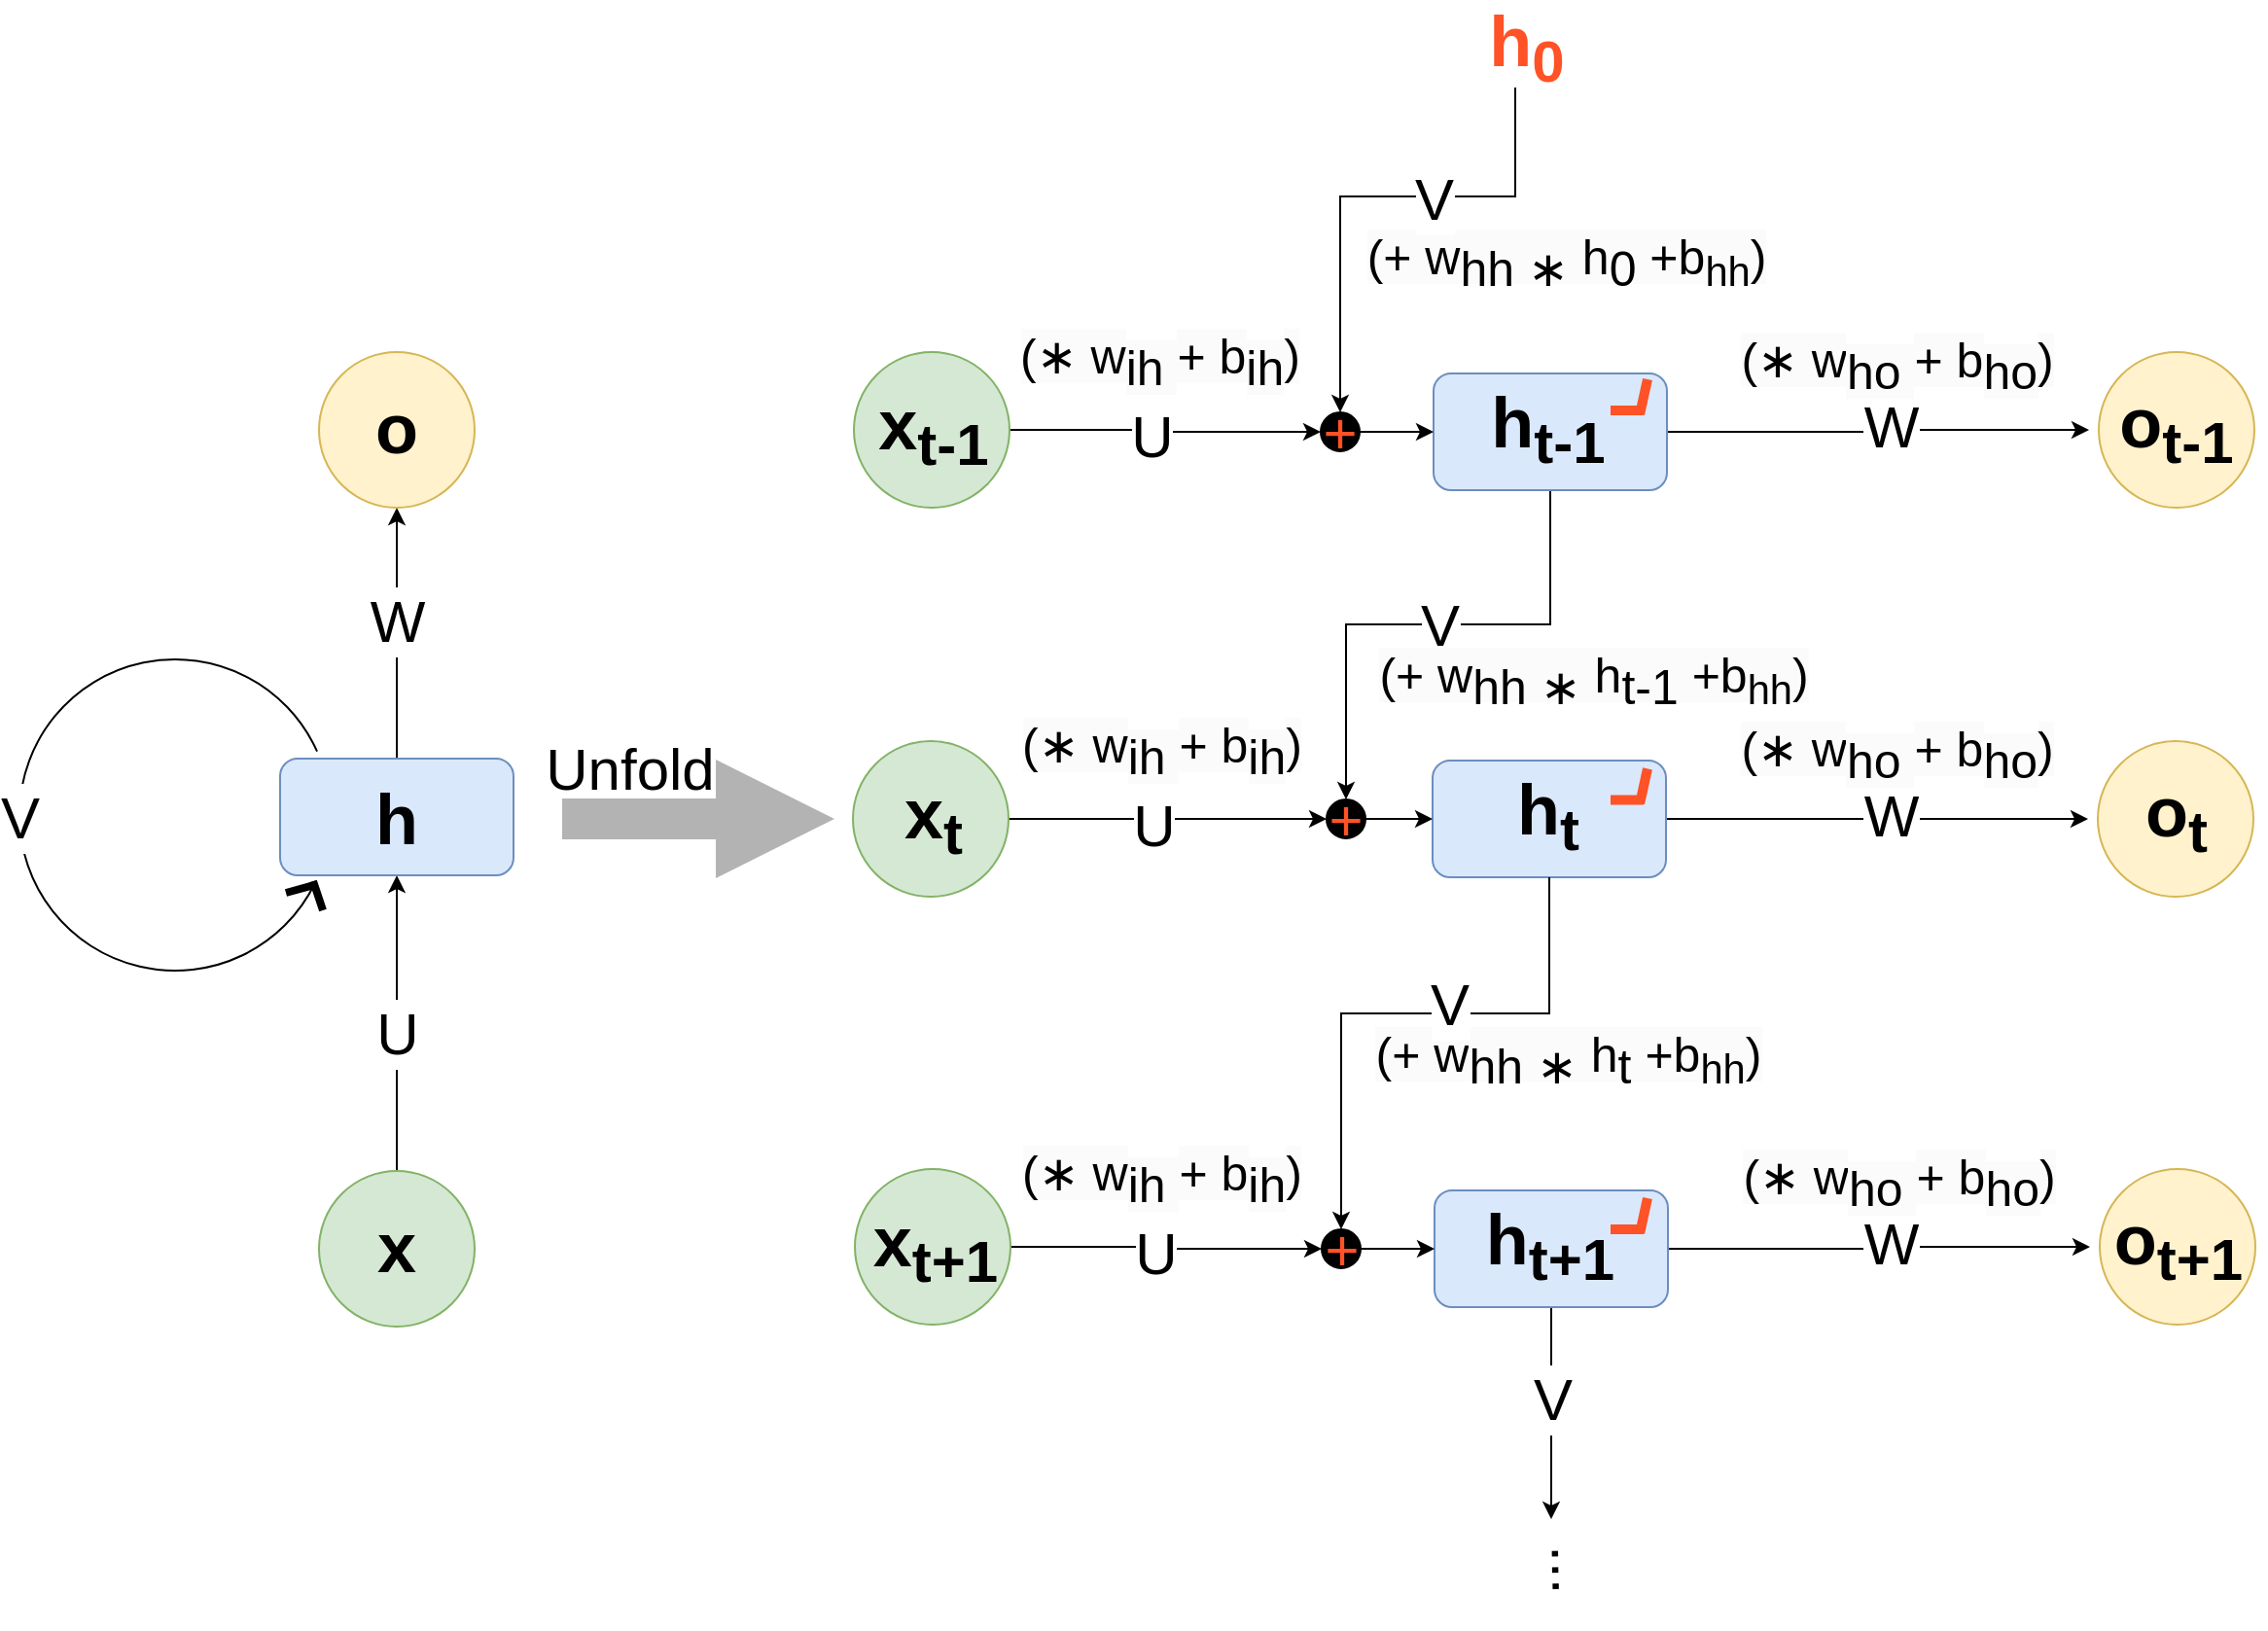 <mxfile version="20.7.4" type="device"><diagram id="C7S4qRT3Q87ElioOSk3q" name="Page-1"><mxGraphModel dx="2147" dy="2349" grid="1" gridSize="10" guides="1" tooltips="1" connect="1" arrows="1" fold="1" page="1" pageScale="1" pageWidth="850" pageHeight="1100" math="0" shadow="0"><root><mxCell id="0"/><mxCell id="1" parent="0"/><mxCell id="FTbYfYs00aQ1XpRKTSiw-6" style="edgeStyle=orthogonalEdgeStyle;rounded=0;orthogonalLoop=1;jettySize=auto;html=1;entryX=0;entryY=0.5;entryDx=0;entryDy=0;fontSize=36;" edge="1" parent="1" source="FTbYfYs00aQ1XpRKTSiw-1" target="FTbYfYs00aQ1XpRKTSiw-31"><mxGeometry relative="1" as="geometry"/></mxCell><mxCell id="FTbYfYs00aQ1XpRKTSiw-9" value="&lt;span style=&quot;background-color: rgb(251, 251, 251); font-size: 25px;&quot;&gt;(∗ w&lt;/span&gt;&lt;sub style=&quot;border-color: var(--border-color); background-color: rgb(251, 251, 251); font-size: 25px;&quot;&gt;ih&amp;nbsp;&lt;/sub&gt;&lt;span style=&quot;background-color: rgb(251, 251, 251); font-size: 25px;&quot;&gt;+ b&lt;/span&gt;&lt;sub style=&quot;border-color: var(--border-color); background-color: rgb(251, 251, 251); font-size: 25px;&quot;&gt;ih&lt;/sub&gt;&lt;span style=&quot;border-color: var(--border-color); background-color: rgb(251, 251, 251); font-size: 25px;&quot;&gt;)&lt;/span&gt;" style="edgeLabel;html=1;align=center;verticalAlign=middle;resizable=0;points=[];fontSize=25;" vertex="1" connectable="0" parent="FTbYfYs00aQ1XpRKTSiw-6"><mxGeometry x="-0.22" y="-1" relative="1" as="geometry"><mxPoint x="14" y="-37" as="offset"/></mxGeometry></mxCell><mxCell id="FTbYfYs00aQ1XpRKTSiw-14" value="U" style="edgeLabel;html=1;align=center;verticalAlign=middle;resizable=0;points=[];fontSize=30;" vertex="1" connectable="0" parent="FTbYfYs00aQ1XpRKTSiw-6"><mxGeometry x="-0.092" y="-3" relative="1" as="geometry"><mxPoint as="offset"/></mxGeometry></mxCell><mxCell id="FTbYfYs00aQ1XpRKTSiw-1" value="" style="ellipse;whiteSpace=wrap;html=1;aspect=fixed;fillColor=#d5e8d4;strokeColor=#82b366;" vertex="1" parent="1"><mxGeometry x="40" y="120" width="80" height="80" as="geometry"/></mxCell><mxCell id="FTbYfYs00aQ1XpRKTSiw-2" value="&lt;font style=&quot;font-size: 36px;&quot;&gt;x&lt;span style=&quot;font-size: 36px;&quot;&gt;&lt;sub&gt;t-1&lt;/sub&gt;&lt;/span&gt;&lt;br style=&quot;font-size: 36px;&quot;&gt;&lt;/font&gt;" style="text;html=1;strokeColor=none;fillColor=none;align=center;verticalAlign=middle;whiteSpace=wrap;rounded=0;fontSize=36;fontStyle=1" vertex="1" parent="1"><mxGeometry x="36" y="141" width="90" height="40" as="geometry"/></mxCell><mxCell id="FTbYfYs00aQ1XpRKTSiw-12" style="edgeStyle=orthogonalEdgeStyle;rounded=0;orthogonalLoop=1;jettySize=auto;html=1;fontSize=30;" edge="1" parent="1" source="FTbYfYs00aQ1XpRKTSiw-4" target="FTbYfYs00aQ1XpRKTSiw-11"><mxGeometry relative="1" as="geometry"/></mxCell><mxCell id="FTbYfYs00aQ1XpRKTSiw-15" value="&lt;font style=&quot;font-size: 30px;&quot;&gt;W&lt;/font&gt;" style="edgeLabel;html=1;align=center;verticalAlign=middle;resizable=0;points=[];fontSize=25;" vertex="1" connectable="0" parent="FTbYfYs00aQ1XpRKTSiw-12"><mxGeometry x="0.299" y="-3" relative="1" as="geometry"><mxPoint x="-26" y="-5" as="offset"/></mxGeometry></mxCell><mxCell id="FTbYfYs00aQ1XpRKTSiw-46" style="edgeStyle=orthogonalEdgeStyle;rounded=0;orthogonalLoop=1;jettySize=auto;html=1;entryX=0.5;entryY=0;entryDx=0;entryDy=0;fontSize=30;fontColor=#000000;" edge="1" parent="1" source="FTbYfYs00aQ1XpRKTSiw-4" target="FTbYfYs00aQ1XpRKTSiw-43"><mxGeometry relative="1" as="geometry"><Array as="points"><mxPoint x="398" y="260"/><mxPoint x="293" y="260"/></Array></mxGeometry></mxCell><mxCell id="FTbYfYs00aQ1XpRKTSiw-47" value="V" style="edgeLabel;html=1;align=center;verticalAlign=middle;resizable=0;points=[];fontSize=30;fontColor=#000000;" vertex="1" connectable="0" parent="FTbYfYs00aQ1XpRKTSiw-46"><mxGeometry x="0.045" relative="1" as="geometry"><mxPoint x="12" as="offset"/></mxGeometry></mxCell><mxCell id="FTbYfYs00aQ1XpRKTSiw-4" value="" style="rounded=1;whiteSpace=wrap;html=1;fontSize=24;fillColor=#dae8fc;strokeColor=#6c8ebf;" vertex="1" parent="1"><mxGeometry x="338" y="131" width="120" height="60" as="geometry"/></mxCell><mxCell id="FTbYfYs00aQ1XpRKTSiw-5" value="&lt;font style=&quot;font-size: 36px;&quot;&gt;&lt;span style=&quot;font-size: 36px;&quot;&gt;h&lt;span style=&quot;font-size: 36px;&quot;&gt;&lt;sub&gt;t-1&lt;/sub&gt;&lt;/span&gt;&lt;/span&gt;&lt;br style=&quot;font-size: 36px;&quot;&gt;&lt;/font&gt;" style="text;html=1;strokeColor=none;fillColor=none;align=center;verticalAlign=middle;whiteSpace=wrap;rounded=0;fontSize=36;fontStyle=1" vertex="1" parent="1"><mxGeometry x="352" y="140" width="90" height="40" as="geometry"/></mxCell><mxCell id="FTbYfYs00aQ1XpRKTSiw-10" value="" style="ellipse;whiteSpace=wrap;html=1;aspect=fixed;labelBackgroundColor=none;fontSize=30;fillColor=#fff2cc;strokeColor=#d6b656;" vertex="1" parent="1"><mxGeometry x="680" y="120" width="80" height="80" as="geometry"/></mxCell><mxCell id="FTbYfYs00aQ1XpRKTSiw-11" value="&lt;font style=&quot;font-size: 36px;&quot;&gt;o&lt;span style=&quot;font-size: 36px;&quot;&gt;&lt;sub&gt;t-1&lt;/sub&gt;&lt;/span&gt;&lt;br style=&quot;font-size: 36px;&quot;&gt;&lt;/font&gt;" style="text;html=1;strokeColor=none;fillColor=none;align=center;verticalAlign=middle;whiteSpace=wrap;rounded=0;fontSize=36;fontStyle=1" vertex="1" parent="1"><mxGeometry x="675" y="140" width="90" height="40" as="geometry"/></mxCell><mxCell id="FTbYfYs00aQ1XpRKTSiw-13" value="&lt;span style=&quot;background-color: rgb(251, 251, 251); font-size: 25px;&quot;&gt;(+ w&lt;/span&gt;&lt;span style=&quot;border-color: var(--border-color); background-color: rgb(251, 251, 251); font-size: 25px;&quot;&gt;&lt;sub style=&quot;font-size: 25px;&quot;&gt;hh ∗ &lt;/sub&gt;&lt;span style=&quot;font-size: 25px;&quot;&gt;h&lt;/span&gt;&lt;sub style=&quot;vertical-align: sub; border-color: var(--border-color); font-size: 25px;&quot;&gt;0 &lt;/sub&gt;&lt;span style=&quot;border-color: var(--border-color); font-size: 25px;&quot;&gt;+b&lt;sub&gt;hh&lt;/sub&gt;&lt;/span&gt;&lt;span style=&quot;border-color: var(--border-color); font-size: 25px;&quot;&gt;)&lt;/span&gt;&lt;/span&gt;" style="edgeLabel;html=1;align=center;verticalAlign=middle;resizable=0;points=[];fontSize=25;" vertex="1" connectable="0" parent="1"><mxGeometry x="393" y="65" as="geometry"><mxPoint x="13" y="8" as="offset"/></mxGeometry></mxCell><mxCell id="FTbYfYs00aQ1XpRKTSiw-16" value="&lt;span style=&quot;background-color: rgb(251, 251, 251); font-size: 25px;&quot;&gt;(∗ w&lt;/span&gt;&lt;sub style=&quot;border-color: var(--border-color); background-color: rgb(251, 251, 251); font-size: 25px;&quot;&gt;ho&amp;nbsp;&lt;/sub&gt;&lt;span style=&quot;background-color: rgb(251, 251, 251); font-size: 25px;&quot;&gt;+ b&lt;/span&gt;&lt;sub style=&quot;border-color: var(--border-color); background-color: rgb(251, 251, 251); font-size: 25px;&quot;&gt;ho&lt;/sub&gt;&lt;span style=&quot;border-color: var(--border-color); background-color: rgb(251, 251, 251); font-size: 25px;&quot;&gt;)&lt;/span&gt;" style="edgeLabel;html=1;align=center;verticalAlign=middle;resizable=0;points=[];fontSize=25;" vertex="1" connectable="0" parent="1"><mxGeometry x="572" y="140" as="geometry"><mxPoint x="4" y="-14" as="offset"/></mxGeometry></mxCell><mxCell id="FTbYfYs00aQ1XpRKTSiw-17" style="edgeStyle=orthogonalEdgeStyle;rounded=0;orthogonalLoop=1;jettySize=auto;html=1;entryX=0;entryY=0.5;entryDx=0;entryDy=0;fontSize=36;" edge="1" parent="1" source="FTbYfYs00aQ1XpRKTSiw-20" target="FTbYfYs00aQ1XpRKTSiw-43"><mxGeometry relative="1" as="geometry"/></mxCell><mxCell id="FTbYfYs00aQ1XpRKTSiw-18" value="&lt;span style=&quot;background-color: rgb(251, 251, 251); font-size: 25px;&quot;&gt;(∗ w&lt;/span&gt;&lt;sub style=&quot;border-color: var(--border-color); background-color: rgb(251, 251, 251); font-size: 25px;&quot;&gt;ih&amp;nbsp;&lt;/sub&gt;&lt;span style=&quot;background-color: rgb(251, 251, 251); font-size: 25px;&quot;&gt;+ b&lt;/span&gt;&lt;sub style=&quot;border-color: var(--border-color); background-color: rgb(251, 251, 251); font-size: 25px;&quot;&gt;ih&lt;/sub&gt;&lt;span style=&quot;border-color: var(--border-color); background-color: rgb(251, 251, 251); font-size: 25px;&quot;&gt;)&lt;/span&gt;" style="edgeLabel;html=1;align=center;verticalAlign=middle;resizable=0;points=[];fontSize=25;" vertex="1" connectable="0" parent="FTbYfYs00aQ1XpRKTSiw-17"><mxGeometry x="-0.22" y="-1" relative="1" as="geometry"><mxPoint x="14" y="-37" as="offset"/></mxGeometry></mxCell><mxCell id="FTbYfYs00aQ1XpRKTSiw-19" value="U" style="edgeLabel;html=1;align=center;verticalAlign=middle;resizable=0;points=[];fontSize=30;" vertex="1" connectable="0" parent="FTbYfYs00aQ1XpRKTSiw-17"><mxGeometry x="-0.092" y="-3" relative="1" as="geometry"><mxPoint as="offset"/></mxGeometry></mxCell><mxCell id="FTbYfYs00aQ1XpRKTSiw-20" value="" style="ellipse;whiteSpace=wrap;html=1;aspect=fixed;fillColor=#d5e8d4;strokeColor=#82b366;" vertex="1" parent="1"><mxGeometry x="39.5" y="320" width="80" height="80" as="geometry"/></mxCell><mxCell id="FTbYfYs00aQ1XpRKTSiw-21" value="&lt;font style=&quot;font-size: 36px;&quot;&gt;x&lt;span style=&quot;font-size: 36px;&quot;&gt;&lt;sub&gt;t&lt;/sub&gt;&lt;/span&gt;&lt;br style=&quot;font-size: 36px;&quot;&gt;&lt;/font&gt;" style="text;html=1;strokeColor=none;fillColor=none;align=center;verticalAlign=middle;whiteSpace=wrap;rounded=0;fontSize=36;fontStyle=1" vertex="1" parent="1"><mxGeometry x="35.5" y="341" width="90" height="40" as="geometry"/></mxCell><mxCell id="FTbYfYs00aQ1XpRKTSiw-22" style="edgeStyle=orthogonalEdgeStyle;rounded=0;orthogonalLoop=1;jettySize=auto;html=1;fontSize=30;" edge="1" parent="1" source="FTbYfYs00aQ1XpRKTSiw-24" target="FTbYfYs00aQ1XpRKTSiw-27"><mxGeometry relative="1" as="geometry"/></mxCell><mxCell id="FTbYfYs00aQ1XpRKTSiw-23" value="&lt;font style=&quot;font-size: 30px;&quot;&gt;W&lt;/font&gt;" style="edgeLabel;html=1;align=center;verticalAlign=middle;resizable=0;points=[];fontSize=25;" vertex="1" connectable="0" parent="FTbYfYs00aQ1XpRKTSiw-22"><mxGeometry x="0.299" y="-3" relative="1" as="geometry"><mxPoint x="-26" y="-5" as="offset"/></mxGeometry></mxCell><mxCell id="FTbYfYs00aQ1XpRKTSiw-24" value="" style="rounded=1;whiteSpace=wrap;html=1;fontSize=24;fillColor=#dae8fc;strokeColor=#6c8ebf;" vertex="1" parent="1"><mxGeometry x="337.5" y="330" width="120" height="60" as="geometry"/></mxCell><mxCell id="FTbYfYs00aQ1XpRKTSiw-25" value="&lt;font style=&quot;font-size: 36px;&quot;&gt;&lt;span style=&quot;font-size: 36px;&quot;&gt;h&lt;span style=&quot;font-size: 36px;&quot;&gt;&lt;sub&gt;t&lt;/sub&gt;&lt;/span&gt;&lt;/span&gt;&lt;br style=&quot;font-size: 36px;&quot;&gt;&lt;/font&gt;" style="text;html=1;strokeColor=none;fillColor=none;align=center;verticalAlign=middle;whiteSpace=wrap;rounded=0;fontSize=36;fontStyle=1" vertex="1" parent="1"><mxGeometry x="351.5" y="339" width="90" height="40" as="geometry"/></mxCell><mxCell id="FTbYfYs00aQ1XpRKTSiw-26" value="" style="ellipse;whiteSpace=wrap;html=1;aspect=fixed;labelBackgroundColor=none;fontSize=30;fillColor=#fff2cc;strokeColor=#d6b656;" vertex="1" parent="1"><mxGeometry x="679.5" y="320" width="80" height="80" as="geometry"/></mxCell><mxCell id="FTbYfYs00aQ1XpRKTSiw-27" value="&lt;font style=&quot;font-size: 36px;&quot;&gt;o&lt;span style=&quot;font-size: 36px;&quot;&gt;&lt;sub&gt;t&lt;/sub&gt;&lt;/span&gt;&lt;br style=&quot;font-size: 36px;&quot;&gt;&lt;/font&gt;" style="text;html=1;strokeColor=none;fillColor=none;align=center;verticalAlign=middle;whiteSpace=wrap;rounded=0;fontSize=36;fontStyle=1" vertex="1" parent="1"><mxGeometry x="674.5" y="340" width="90" height="40" as="geometry"/></mxCell><mxCell id="FTbYfYs00aQ1XpRKTSiw-28" value="&lt;span style=&quot;background-color: rgb(251, 251, 251); font-size: 25px;&quot;&gt;(+ w&lt;/span&gt;&lt;span style=&quot;border-color: var(--border-color); background-color: rgb(251, 251, 251); font-size: 25px;&quot;&gt;&lt;sub style=&quot;font-size: 25px;&quot;&gt;hh ∗ &lt;/sub&gt;&lt;span style=&quot;font-size: 25px;&quot;&gt;h&lt;/span&gt;&lt;sub style=&quot;vertical-align: sub; border-color: var(--border-color); font-size: 25px;&quot;&gt;t-1&amp;nbsp;&lt;/sub&gt;&lt;span style=&quot;border-color: var(--border-color); font-size: 25px;&quot;&gt;+b&lt;sub&gt;hh&lt;/sub&gt;&lt;/span&gt;&lt;span style=&quot;border-color: var(--border-color); font-size: 25px;&quot;&gt;)&lt;/span&gt;&lt;/span&gt;" style="edgeLabel;html=1;align=center;verticalAlign=middle;resizable=0;points=[];fontSize=25;" vertex="1" connectable="0" parent="1"><mxGeometry x="407" y="280" as="geometry"><mxPoint x="13" y="8" as="offset"/></mxGeometry></mxCell><mxCell id="FTbYfYs00aQ1XpRKTSiw-29" value="&lt;span style=&quot;background-color: rgb(251, 251, 251); font-size: 25px;&quot;&gt;(∗ w&lt;/span&gt;&lt;sub style=&quot;border-color: var(--border-color); background-color: rgb(251, 251, 251); font-size: 25px;&quot;&gt;ho&amp;nbsp;&lt;/sub&gt;&lt;span style=&quot;background-color: rgb(251, 251, 251); font-size: 25px;&quot;&gt;+ b&lt;/span&gt;&lt;sub style=&quot;border-color: var(--border-color); background-color: rgb(251, 251, 251); font-size: 25px;&quot;&gt;ho&lt;/sub&gt;&lt;span style=&quot;border-color: var(--border-color); background-color: rgb(251, 251, 251); font-size: 25px;&quot;&gt;)&lt;/span&gt;" style="edgeLabel;html=1;align=center;verticalAlign=middle;resizable=0;points=[];fontSize=25;" vertex="1" connectable="0" parent="1"><mxGeometry x="571.5" y="340" as="geometry"><mxPoint x="4" y="-14" as="offset"/></mxGeometry></mxCell><mxCell id="FTbYfYs00aQ1XpRKTSiw-39" style="edgeStyle=orthogonalEdgeStyle;rounded=0;orthogonalLoop=1;jettySize=auto;html=1;entryX=0.5;entryY=0;entryDx=0;entryDy=0;fontSize=30;fontColor=#FF5226;" edge="1" parent="1" source="FTbYfYs00aQ1XpRKTSiw-30" target="FTbYfYs00aQ1XpRKTSiw-31"><mxGeometry relative="1" as="geometry"><Array as="points"><mxPoint x="380" y="40"/><mxPoint x="290" y="40"/></Array></mxGeometry></mxCell><mxCell id="FTbYfYs00aQ1XpRKTSiw-42" value="V" style="edgeLabel;html=1;align=center;verticalAlign=middle;resizable=0;points=[];fontSize=30;fontColor=#000000;" vertex="1" connectable="0" parent="FTbYfYs00aQ1XpRKTSiw-39"><mxGeometry x="0.198" y="-3" relative="1" as="geometry"><mxPoint x="51" y="-7" as="offset"/></mxGeometry></mxCell><mxCell id="FTbYfYs00aQ1XpRKTSiw-30" value="&lt;font style=&quot;font-size: 36px;&quot;&gt;&lt;span style=&quot;font-size: 36px;&quot;&gt;h&lt;span style=&quot;font-size: 36px;&quot;&gt;&lt;sub&gt;0&lt;/sub&gt;&lt;/span&gt;&lt;/span&gt;&lt;br style=&quot;font-size: 36px;&quot;&gt;&lt;/font&gt;" style="text;html=1;strokeColor=none;fillColor=none;align=center;verticalAlign=middle;whiteSpace=wrap;rounded=0;fontSize=36;fontStyle=1;fontColor=#FF5226;" vertex="1" parent="1"><mxGeometry x="359" y="-56" width="54" height="40" as="geometry"/></mxCell><mxCell id="FTbYfYs00aQ1XpRKTSiw-41" style="edgeStyle=orthogonalEdgeStyle;rounded=0;orthogonalLoop=1;jettySize=auto;html=1;entryX=0;entryY=0.5;entryDx=0;entryDy=0;fontSize=30;fontColor=#FF5226;" edge="1" parent="1" source="FTbYfYs00aQ1XpRKTSiw-31" target="FTbYfYs00aQ1XpRKTSiw-4"><mxGeometry relative="1" as="geometry"/></mxCell><mxCell id="FTbYfYs00aQ1XpRKTSiw-31" value="+" style="ellipse;whiteSpace=wrap;html=1;aspect=fixed;labelBackgroundColor=none;fontSize=30;fontColor=#FF5226;fillColor=#000000;" vertex="1" parent="1"><mxGeometry x="280" y="151" width="20" height="20" as="geometry"/></mxCell><mxCell id="FTbYfYs00aQ1XpRKTSiw-44" style="edgeStyle=orthogonalEdgeStyle;rounded=0;orthogonalLoop=1;jettySize=auto;html=1;entryX=0;entryY=0.5;entryDx=0;entryDy=0;fontSize=30;fontColor=#000000;" edge="1" parent="1" source="FTbYfYs00aQ1XpRKTSiw-43" target="FTbYfYs00aQ1XpRKTSiw-24"><mxGeometry relative="1" as="geometry"/></mxCell><mxCell id="FTbYfYs00aQ1XpRKTSiw-43" value="+" style="ellipse;whiteSpace=wrap;html=1;aspect=fixed;labelBackgroundColor=none;fontSize=30;fontColor=#FF5226;fillColor=#000000;" vertex="1" parent="1"><mxGeometry x="283" y="350" width="20" height="20" as="geometry"/></mxCell><mxCell id="FTbYfYs00aQ1XpRKTSiw-48" style="edgeStyle=orthogonalEdgeStyle;rounded=0;orthogonalLoop=1;jettySize=auto;html=1;entryX=0;entryY=0.5;entryDx=0;entryDy=0;fontSize=36;" edge="1" parent="1" source="FTbYfYs00aQ1XpRKTSiw-51" target="FTbYfYs00aQ1XpRKTSiw-65"><mxGeometry relative="1" as="geometry"/></mxCell><mxCell id="FTbYfYs00aQ1XpRKTSiw-49" value="&lt;span style=&quot;background-color: rgb(251, 251, 251); font-size: 25px;&quot;&gt;(∗ w&lt;/span&gt;&lt;sub style=&quot;border-color: var(--border-color); background-color: rgb(251, 251, 251); font-size: 25px;&quot;&gt;ih&amp;nbsp;&lt;/sub&gt;&lt;span style=&quot;background-color: rgb(251, 251, 251); font-size: 25px;&quot;&gt;+ b&lt;/span&gt;&lt;sub style=&quot;border-color: var(--border-color); background-color: rgb(251, 251, 251); font-size: 25px;&quot;&gt;ih&lt;/sub&gt;&lt;span style=&quot;border-color: var(--border-color); background-color: rgb(251, 251, 251); font-size: 25px;&quot;&gt;)&lt;/span&gt;" style="edgeLabel;html=1;align=center;verticalAlign=middle;resizable=0;points=[];fontSize=25;" vertex="1" connectable="0" parent="FTbYfYs00aQ1XpRKTSiw-48"><mxGeometry x="-0.22" y="-1" relative="1" as="geometry"><mxPoint x="14" y="-37" as="offset"/></mxGeometry></mxCell><mxCell id="FTbYfYs00aQ1XpRKTSiw-50" value="U" style="edgeLabel;html=1;align=center;verticalAlign=middle;resizable=0;points=[];fontSize=30;" vertex="1" connectable="0" parent="FTbYfYs00aQ1XpRKTSiw-48"><mxGeometry x="-0.092" y="-3" relative="1" as="geometry"><mxPoint x="1" as="offset"/></mxGeometry></mxCell><mxCell id="FTbYfYs00aQ1XpRKTSiw-51" value="" style="ellipse;whiteSpace=wrap;html=1;aspect=fixed;fillColor=#d5e8d4;strokeColor=#82b366;" vertex="1" parent="1"><mxGeometry x="40.5" y="540" width="80" height="80" as="geometry"/></mxCell><mxCell id="FTbYfYs00aQ1XpRKTSiw-52" value="&lt;font style=&quot;font-size: 36px;&quot;&gt;x&lt;span style=&quot;font-size: 36px;&quot;&gt;&lt;sub&gt;t+1&lt;/sub&gt;&lt;/span&gt;&lt;br style=&quot;font-size: 36px;&quot;&gt;&lt;/font&gt;" style="text;html=1;strokeColor=none;fillColor=none;align=center;verticalAlign=middle;whiteSpace=wrap;rounded=0;fontSize=36;fontStyle=1" vertex="1" parent="1"><mxGeometry x="36.5" y="561" width="90" height="40" as="geometry"/></mxCell><mxCell id="FTbYfYs00aQ1XpRKTSiw-53" style="edgeStyle=orthogonalEdgeStyle;rounded=0;orthogonalLoop=1;jettySize=auto;html=1;fontSize=30;" edge="1" parent="1" source="FTbYfYs00aQ1XpRKTSiw-55" target="FTbYfYs00aQ1XpRKTSiw-58"><mxGeometry relative="1" as="geometry"/></mxCell><mxCell id="FTbYfYs00aQ1XpRKTSiw-54" value="&lt;font style=&quot;font-size: 30px;&quot;&gt;W&lt;/font&gt;" style="edgeLabel;html=1;align=center;verticalAlign=middle;resizable=0;points=[];fontSize=25;" vertex="1" connectable="0" parent="FTbYfYs00aQ1XpRKTSiw-53"><mxGeometry x="0.299" y="-3" relative="1" as="geometry"><mxPoint x="-26" y="-5" as="offset"/></mxGeometry></mxCell><mxCell id="FTbYfYs00aQ1XpRKTSiw-68" style="edgeStyle=orthogonalEdgeStyle;rounded=0;orthogonalLoop=1;jettySize=auto;html=1;fontSize=30;fontColor=#000000;" edge="1" parent="1" source="FTbYfYs00aQ1XpRKTSiw-55"><mxGeometry relative="1" as="geometry"><mxPoint x="398.5" y="720" as="targetPoint"/></mxGeometry></mxCell><mxCell id="FTbYfYs00aQ1XpRKTSiw-69" value="V" style="edgeLabel;html=1;align=center;verticalAlign=middle;resizable=0;points=[];fontSize=30;fontColor=#000000;" vertex="1" connectable="0" parent="FTbYfYs00aQ1XpRKTSiw-68"><mxGeometry x="-0.274" y="-1" relative="1" as="geometry"><mxPoint x="1" y="7" as="offset"/></mxGeometry></mxCell><mxCell id="FTbYfYs00aQ1XpRKTSiw-55" value="" style="rounded=1;whiteSpace=wrap;html=1;fontSize=24;fillColor=#dae8fc;strokeColor=#6c8ebf;" vertex="1" parent="1"><mxGeometry x="338.5" y="551" width="120" height="60" as="geometry"/></mxCell><mxCell id="FTbYfYs00aQ1XpRKTSiw-56" value="&lt;font style=&quot;font-size: 36px;&quot;&gt;&lt;span style=&quot;font-size: 36px;&quot;&gt;h&lt;span style=&quot;font-size: 36px;&quot;&gt;&lt;sub&gt;t+1&lt;/sub&gt;&lt;/span&gt;&lt;/span&gt;&lt;br style=&quot;font-size: 36px;&quot;&gt;&lt;/font&gt;" style="text;html=1;strokeColor=none;fillColor=none;align=center;verticalAlign=middle;whiteSpace=wrap;rounded=0;fontSize=36;fontStyle=1" vertex="1" parent="1"><mxGeometry x="352.5" y="560" width="90" height="40" as="geometry"/></mxCell><mxCell id="FTbYfYs00aQ1XpRKTSiw-57" value="" style="ellipse;whiteSpace=wrap;html=1;aspect=fixed;labelBackgroundColor=none;fontSize=30;fillColor=#fff2cc;strokeColor=#d6b656;" vertex="1" parent="1"><mxGeometry x="680.5" y="540" width="80" height="80" as="geometry"/></mxCell><mxCell id="FTbYfYs00aQ1XpRKTSiw-58" value="&lt;font style=&quot;font-size: 36px;&quot;&gt;o&lt;span style=&quot;font-size: 36px;&quot;&gt;&lt;sub&gt;t+1&lt;/sub&gt;&lt;/span&gt;&lt;br style=&quot;font-size: 36px;&quot;&gt;&lt;/font&gt;" style="text;html=1;strokeColor=none;fillColor=none;align=center;verticalAlign=middle;whiteSpace=wrap;rounded=0;fontSize=36;fontStyle=1" vertex="1" parent="1"><mxGeometry x="675.5" y="560" width="90" height="40" as="geometry"/></mxCell><mxCell id="FTbYfYs00aQ1XpRKTSiw-59" value="&lt;span style=&quot;background-color: rgb(251, 251, 251); font-size: 25px;&quot;&gt;(+ w&lt;/span&gt;&lt;span style=&quot;border-color: var(--border-color); background-color: rgb(251, 251, 251); font-size: 25px;&quot;&gt;&lt;sub style=&quot;font-size: 25px;&quot;&gt;hh ∗ &lt;/sub&gt;&lt;span style=&quot;font-size: 25px;&quot;&gt;h&lt;/span&gt;&lt;sub style=&quot;vertical-align: sub; border-color: var(--border-color); font-size: 25px;&quot;&gt;t&amp;nbsp;&lt;/sub&gt;&lt;span style=&quot;border-color: var(--border-color); font-size: 25px;&quot;&gt;+b&lt;sub&gt;hh&lt;/sub&gt;&lt;/span&gt;&lt;span style=&quot;border-color: var(--border-color); font-size: 25px;&quot;&gt;)&lt;/span&gt;&lt;/span&gt;" style="edgeLabel;html=1;align=center;verticalAlign=middle;resizable=0;points=[];fontSize=25;" vertex="1" connectable="0" parent="1"><mxGeometry x="393.5" y="475" as="geometry"><mxPoint x="13" y="8" as="offset"/></mxGeometry></mxCell><mxCell id="FTbYfYs00aQ1XpRKTSiw-60" value="&lt;span style=&quot;background-color: rgb(251, 251, 251); font-size: 25px;&quot;&gt;(∗ w&lt;/span&gt;&lt;sub style=&quot;border-color: var(--border-color); background-color: rgb(251, 251, 251); font-size: 25px;&quot;&gt;ho&amp;nbsp;&lt;/sub&gt;&lt;span style=&quot;background-color: rgb(251, 251, 251); font-size: 25px;&quot;&gt;+ b&lt;/span&gt;&lt;sub style=&quot;border-color: var(--border-color); background-color: rgb(251, 251, 251); font-size: 25px;&quot;&gt;ho&lt;/sub&gt;&lt;span style=&quot;border-color: var(--border-color); background-color: rgb(251, 251, 251); font-size: 25px;&quot;&gt;)&lt;/span&gt;" style="edgeLabel;html=1;align=center;verticalAlign=middle;resizable=0;points=[];fontSize=25;" vertex="1" connectable="0" parent="1"><mxGeometry x="572.5" y="560" as="geometry"><mxPoint x="4" y="-14" as="offset"/></mxGeometry></mxCell><mxCell id="FTbYfYs00aQ1XpRKTSiw-61" style="edgeStyle=orthogonalEdgeStyle;rounded=0;orthogonalLoop=1;jettySize=auto;html=1;entryX=0.5;entryY=0;entryDx=0;entryDy=0;fontSize=30;fontColor=#FF5226;exitX=0.5;exitY=1;exitDx=0;exitDy=0;" edge="1" parent="1" source="FTbYfYs00aQ1XpRKTSiw-24" target="FTbYfYs00aQ1XpRKTSiw-65"><mxGeometry relative="1" as="geometry"><Array as="points"><mxPoint x="398" y="460"/><mxPoint x="291" y="460"/></Array><mxPoint x="380.5" y="400" as="sourcePoint"/></mxGeometry></mxCell><mxCell id="FTbYfYs00aQ1XpRKTSiw-62" value="V" style="edgeLabel;html=1;align=center;verticalAlign=middle;resizable=0;points=[];fontSize=30;fontColor=#000000;" vertex="1" connectable="0" parent="FTbYfYs00aQ1XpRKTSiw-61"><mxGeometry x="0.198" y="-3" relative="1" as="geometry"><mxPoint x="51" y="-2" as="offset"/></mxGeometry></mxCell><mxCell id="FTbYfYs00aQ1XpRKTSiw-64" style="edgeStyle=orthogonalEdgeStyle;rounded=0;orthogonalLoop=1;jettySize=auto;html=1;entryX=0;entryY=0.5;entryDx=0;entryDy=0;fontSize=30;fontColor=#FF5226;" edge="1" parent="1" source="FTbYfYs00aQ1XpRKTSiw-65" target="FTbYfYs00aQ1XpRKTSiw-55"><mxGeometry relative="1" as="geometry"/></mxCell><mxCell id="FTbYfYs00aQ1XpRKTSiw-65" value="+" style="ellipse;whiteSpace=wrap;html=1;aspect=fixed;labelBackgroundColor=none;fontSize=30;fontColor=#FF5226;fillColor=#000000;" vertex="1" parent="1"><mxGeometry x="280.5" y="571" width="20" height="20" as="geometry"/></mxCell><mxCell id="FTbYfYs00aQ1XpRKTSiw-75" style="edgeStyle=orthogonalEdgeStyle;rounded=0;orthogonalLoop=1;jettySize=auto;html=1;fontSize=30;fontColor=#000000;" edge="1" parent="1" source="FTbYfYs00aQ1XpRKTSiw-70" target="FTbYfYs00aQ1XpRKTSiw-72"><mxGeometry relative="1" as="geometry"/></mxCell><mxCell id="FTbYfYs00aQ1XpRKTSiw-78" value="U" style="edgeLabel;html=1;align=center;verticalAlign=middle;resizable=0;points=[];fontSize=30;fontColor=#000000;" vertex="1" connectable="0" parent="FTbYfYs00aQ1XpRKTSiw-75"><mxGeometry x="-0.138" relative="1" as="geometry"><mxPoint y="-6" as="offset"/></mxGeometry></mxCell><mxCell id="FTbYfYs00aQ1XpRKTSiw-70" value="" style="ellipse;whiteSpace=wrap;html=1;aspect=fixed;fillColor=#d5e8d4;strokeColor=#82b366;" vertex="1" parent="1"><mxGeometry x="-235" y="541" width="80" height="80" as="geometry"/></mxCell><mxCell id="FTbYfYs00aQ1XpRKTSiw-71" value="&lt;font style=&quot;font-size: 36px;&quot;&gt;x&lt;br style=&quot;font-size: 36px;&quot;&gt;&lt;/font&gt;" style="text;html=1;strokeColor=none;fillColor=none;align=center;verticalAlign=middle;whiteSpace=wrap;rounded=0;fontSize=36;fontStyle=1" vertex="1" parent="1"><mxGeometry x="-240" y="560" width="90" height="40" as="geometry"/></mxCell><mxCell id="FTbYfYs00aQ1XpRKTSiw-76" style="edgeStyle=orthogonalEdgeStyle;rounded=0;orthogonalLoop=1;jettySize=auto;html=1;fontSize=30;fontColor=#000000;" edge="1" parent="1" source="FTbYfYs00aQ1XpRKTSiw-72" target="FTbYfYs00aQ1XpRKTSiw-73"><mxGeometry relative="1" as="geometry"/></mxCell><mxCell id="FTbYfYs00aQ1XpRKTSiw-79" value="W" style="edgeLabel;html=1;align=center;verticalAlign=middle;resizable=0;points=[];fontSize=30;fontColor=#000000;" vertex="1" connectable="0" parent="FTbYfYs00aQ1XpRKTSiw-76"><mxGeometry x="0.339" relative="1" as="geometry"><mxPoint y="15" as="offset"/></mxGeometry></mxCell><mxCell id="FTbYfYs00aQ1XpRKTSiw-72" value="" style="rounded=1;whiteSpace=wrap;html=1;fontSize=24;fillColor=#dae8fc;strokeColor=#6c8ebf;" vertex="1" parent="1"><mxGeometry x="-255" y="329" width="120" height="60" as="geometry"/></mxCell><mxCell id="FTbYfYs00aQ1XpRKTSiw-73" value="" style="ellipse;whiteSpace=wrap;html=1;aspect=fixed;labelBackgroundColor=none;fontSize=30;fillColor=#fff2cc;strokeColor=#d6b656;" vertex="1" parent="1"><mxGeometry x="-235" y="120" width="80" height="80" as="geometry"/></mxCell><mxCell id="FTbYfYs00aQ1XpRKTSiw-74" value="&lt;font style=&quot;font-size: 36px;&quot;&gt;o&lt;br style=&quot;font-size: 36px;&quot;&gt;&lt;/font&gt;" style="text;html=1;strokeColor=none;fillColor=none;align=center;verticalAlign=middle;whiteSpace=wrap;rounded=0;fontSize=36;fontStyle=1" vertex="1" parent="1"><mxGeometry x="-240" y="139" width="90" height="40" as="geometry"/></mxCell><mxCell id="FTbYfYs00aQ1XpRKTSiw-77" value="&lt;font style=&quot;font-size: 36px;&quot;&gt;&lt;span style=&quot;font-size: 36px;&quot;&gt;h&lt;/span&gt;&lt;br style=&quot;font-size: 36px;&quot;&gt;&lt;/font&gt;" style="text;html=1;strokeColor=none;fillColor=none;align=center;verticalAlign=middle;whiteSpace=wrap;rounded=0;fontSize=36;fontStyle=1" vertex="1" parent="1"><mxGeometry x="-240" y="340" width="90" height="40" as="geometry"/></mxCell><mxCell id="FTbYfYs00aQ1XpRKTSiw-81" value="" style="verticalLabelPosition=bottom;verticalAlign=top;html=1;shape=mxgraph.basic.arc;startAngle=0.321;endAngle=0.183;labelBackgroundColor=none;fontSize=30;fontColor=#000000;fillColor=#000000;" vertex="1" parent="1"><mxGeometry x="-389" y="278" width="160" height="160" as="geometry"/></mxCell><mxCell id="FTbYfYs00aQ1XpRKTSiw-82" value="V" style="edgeLabel;html=1;align=center;verticalAlign=middle;resizable=0;points=[];fontSize=30;fontColor=#000000;" vertex="1" connectable="0" parent="1"><mxGeometry x="-389" y="359" as="geometry"/></mxCell><mxCell id="FTbYfYs00aQ1XpRKTSiw-84" value="" style="endArrow=none;html=1;rounded=0;fontSize=30;fontColor=#000000;entryX=0.948;entryY=0.717;entryDx=0;entryDy=0;entryPerimeter=0;strokeWidth=4;" edge="1" parent="1"><mxGeometry width="50" height="50" relative="1" as="geometry"><mxPoint x="-252" y="398" as="sourcePoint"/><mxPoint x="-236.32" y="393.72" as="targetPoint"/></mxGeometry></mxCell><mxCell id="FTbYfYs00aQ1XpRKTSiw-85" value="" style="endArrow=none;html=1;rounded=0;fontSize=30;fontColor=#000000;strokeWidth=4;" edge="1" parent="1"><mxGeometry width="50" height="50" relative="1" as="geometry"><mxPoint x="-238" y="392" as="sourcePoint"/><mxPoint x="-233" y="407" as="targetPoint"/></mxGeometry></mxCell><mxCell id="FTbYfYs00aQ1XpRKTSiw-87" value="" style="endArrow=block;html=1;rounded=0;strokeWidth=21;fontSize=30;fontColor=#000000;endFill=1;shadow=0;strokeColor=#B3B3B3;" edge="1" parent="1"><mxGeometry width="50" height="50" relative="1" as="geometry"><mxPoint x="-110" y="360" as="sourcePoint"/><mxPoint x="30" y="360" as="targetPoint"/></mxGeometry></mxCell><mxCell id="FTbYfYs00aQ1XpRKTSiw-88" value="Unfold" style="text;html=1;strokeColor=none;fillColor=none;align=center;verticalAlign=middle;whiteSpace=wrap;rounded=0;labelBackgroundColor=none;fontSize=30;fontColor=#000000;" vertex="1" parent="1"><mxGeometry x="-105" y="319" width="60" height="30" as="geometry"/></mxCell><mxCell id="FTbYfYs00aQ1XpRKTSiw-89" value="..." style="text;html=1;strokeColor=none;fillColor=none;align=center;verticalAlign=middle;whiteSpace=wrap;rounded=0;labelBackgroundColor=none;fontSize=30;fontColor=#000000;rotation=89;" vertex="1" parent="1"><mxGeometry x="380" y="731" width="60" height="30" as="geometry"/></mxCell><mxCell id="FTbYfYs00aQ1XpRKTSiw-99" value="" style="group" vertex="1" connectable="0" parent="1"><mxGeometry x="429" y="133" width="21" height="18.79" as="geometry"/></mxCell><mxCell id="FTbYfYs00aQ1XpRKTSiw-96" value="" style="endArrow=none;html=1;rounded=0;shadow=0;sketch=0;strokeColor=#FF5226;strokeWidth=5;fontSize=30;fontColor=#000000;" edge="1" parent="FTbYfYs00aQ1XpRKTSiw-99"><mxGeometry width="50" height="50" relative="1" as="geometry"><mxPoint x="15.105" y="18.789" as="sourcePoint"/><mxPoint x="19" y="1" as="targetPoint"/></mxGeometry></mxCell><mxCell id="FTbYfYs00aQ1XpRKTSiw-97" value="" style="endArrow=none;html=1;rounded=0;shadow=0;sketch=0;strokeColor=#FF5226;strokeWidth=5;fontSize=30;fontColor=#000000;" edge="1" parent="FTbYfYs00aQ1XpRKTSiw-99"><mxGeometry width="50" height="50" relative="1" as="geometry"><mxPoint y="16.999" as="sourcePoint"/><mxPoint x="17.021" y="16.999" as="targetPoint"/></mxGeometry></mxCell><mxCell id="FTbYfYs00aQ1XpRKTSiw-104" value="" style="group" vertex="1" connectable="0" parent="1"><mxGeometry x="429" y="333.21" width="21" height="18.79" as="geometry"/></mxCell><mxCell id="FTbYfYs00aQ1XpRKTSiw-105" value="" style="endArrow=none;html=1;rounded=0;shadow=0;sketch=0;strokeColor=#FF5226;strokeWidth=5;fontSize=30;fontColor=#000000;" edge="1" parent="FTbYfYs00aQ1XpRKTSiw-104"><mxGeometry width="50" height="50" relative="1" as="geometry"><mxPoint x="15.105" y="18.789" as="sourcePoint"/><mxPoint x="19" y="1" as="targetPoint"/></mxGeometry></mxCell><mxCell id="FTbYfYs00aQ1XpRKTSiw-106" value="" style="endArrow=none;html=1;rounded=0;shadow=0;sketch=0;strokeColor=#FF5226;strokeWidth=5;fontSize=30;fontColor=#000000;" edge="1" parent="FTbYfYs00aQ1XpRKTSiw-104"><mxGeometry width="50" height="50" relative="1" as="geometry"><mxPoint y="16.999" as="sourcePoint"/><mxPoint x="17.021" y="16.999" as="targetPoint"/></mxGeometry></mxCell><mxCell id="FTbYfYs00aQ1XpRKTSiw-107" value="" style="group" vertex="1" connectable="0" parent="1"><mxGeometry x="429" y="554" width="21" height="18.79" as="geometry"/></mxCell><mxCell id="FTbYfYs00aQ1XpRKTSiw-108" value="" style="endArrow=none;html=1;rounded=0;shadow=0;sketch=0;strokeColor=#FF5226;strokeWidth=5;fontSize=30;fontColor=#000000;" edge="1" parent="FTbYfYs00aQ1XpRKTSiw-107"><mxGeometry width="50" height="50" relative="1" as="geometry"><mxPoint x="15.105" y="18.789" as="sourcePoint"/><mxPoint x="19" y="1" as="targetPoint"/></mxGeometry></mxCell><mxCell id="FTbYfYs00aQ1XpRKTSiw-109" value="" style="endArrow=none;html=1;rounded=0;shadow=0;sketch=0;strokeColor=#FF5226;strokeWidth=5;fontSize=30;fontColor=#000000;" edge="1" parent="FTbYfYs00aQ1XpRKTSiw-107"><mxGeometry width="50" height="50" relative="1" as="geometry"><mxPoint y="16.999" as="sourcePoint"/><mxPoint x="17.021" y="16.999" as="targetPoint"/></mxGeometry></mxCell></root></mxGraphModel></diagram></mxfile>